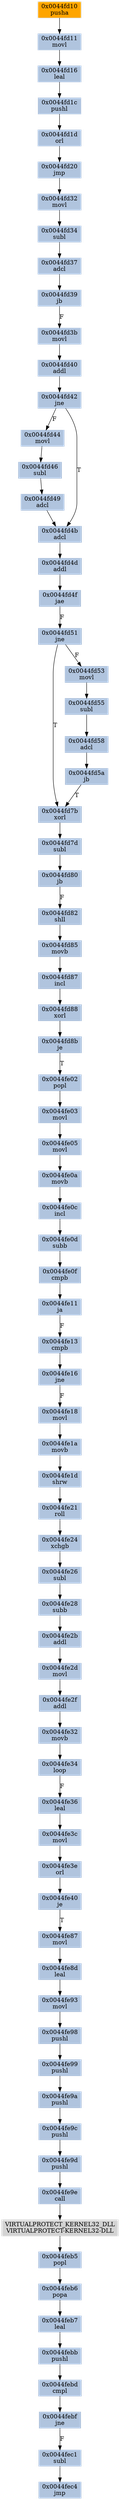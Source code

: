 strict digraph G {
	graph [bgcolor=transparent,
		name=G
	];
	node [color=lightsteelblue,
		fillcolor=lightsteelblue,
		shape=rectangle,
		style=filled
	];
	"0x0044fd40"	[label="0x0044fd40
addl"];
	"0x0044fd42"	[label="0x0044fd42
jne"];
	"0x0044fd40" -> "0x0044fd42"	[color="#000000"];
	"0x0044fe21"	[label="0x0044fe21
roll"];
	"0x0044fe24"	[label="0x0044fe24
xchgb"];
	"0x0044fe21" -> "0x0044fe24"	[color="#000000"];
	"0x0044fd85"	[label="0x0044fd85
movb"];
	"0x0044fd87"	[label="0x0044fd87
incl"];
	"0x0044fd85" -> "0x0044fd87"	[color="#000000"];
	"0x0044fe1a"	[label="0x0044fe1a
movb"];
	"0x0044fe1d"	[label="0x0044fe1d
shrw"];
	"0x0044fe1a" -> "0x0044fe1d"	[color="#000000"];
	"0x0044fd32"	[label="0x0044fd32
movl"];
	"0x0044fd34"	[label="0x0044fd34
subl"];
	"0x0044fd32" -> "0x0044fd34"	[color="#000000"];
	"0x0044fd39"	[label="0x0044fd39
jb"];
	"0x0044fd3b"	[label="0x0044fd3b
movl"];
	"0x0044fd39" -> "0x0044fd3b"	[color="#000000",
		label=F];
	"0x0044fe0a"	[label="0x0044fe0a
movb"];
	"0x0044fe0c"	[label="0x0044fe0c
incl"];
	"0x0044fe0a" -> "0x0044fe0c"	[color="#000000"];
	"0x0044fe13"	[label="0x0044fe13
cmpb"];
	"0x0044fe16"	[label="0x0044fe16
jne"];
	"0x0044fe13" -> "0x0044fe16"	[color="#000000"];
	"0x0044fd80"	[label="0x0044fd80
jb"];
	"0x0044fd82"	[label="0x0044fd82
shll"];
	"0x0044fd80" -> "0x0044fd82"	[color="#000000",
		label=F];
	"0x0044fe11"	[label="0x0044fe11
ja"];
	"0x0044fe11" -> "0x0044fe13"	[color="#000000",
		label=F];
	"0x0044fd44"	[label="0x0044fd44
movl"];
	"0x0044fd46"	[label="0x0044fd46
subl"];
	"0x0044fd44" -> "0x0044fd46"	[color="#000000"];
	"0x0044fe98"	[label="0x0044fe98
pushl"];
	"0x0044fe99"	[label="0x0044fe99
pushl"];
	"0x0044fe98" -> "0x0044fe99"	[color="#000000"];
	"0x0044fe8d"	[label="0x0044fe8d
leal"];
	"0x0044fe93"	[label="0x0044fe93
movl"];
	"0x0044fe8d" -> "0x0044fe93"	[color="#000000"];
	"0x0044fe87"	[label="0x0044fe87
movl"];
	"0x0044fe87" -> "0x0044fe8d"	[color="#000000"];
	"0x0044fd4d"	[label="0x0044fd4d
addl"];
	"0x0044fd4f"	[label="0x0044fd4f
jae"];
	"0x0044fd4d" -> "0x0044fd4f"	[color="#000000"];
	"0x0044fe26"	[label="0x0044fe26
subl"];
	"0x0044fe24" -> "0x0044fe26"	[color="#000000"];
	"0x0044fd58"	[label="0x0044fd58
adcl"];
	"0x0044fd5a"	[label="0x0044fd5a
jb"];
	"0x0044fd58" -> "0x0044fd5a"	[color="#000000"];
	"0x0044fe93" -> "0x0044fe98"	[color="#000000"];
	"0x0044fe36"	[label="0x0044fe36
leal"];
	"0x0044fe3c"	[label="0x0044fe3c
movl"];
	"0x0044fe36" -> "0x0044fe3c"	[color="#000000"];
	"0x0044fd42" -> "0x0044fd44"	[color="#000000",
		label=F];
	"0x0044fd4b"	[label="0x0044fd4b
adcl"];
	"0x0044fd42" -> "0x0044fd4b"	[color="#000000",
		label=T];
	"0x0044fe18"	[label="0x0044fe18
movl"];
	"0x0044fe18" -> "0x0044fe1a"	[color="#000000"];
	"0x0044fd55"	[label="0x0044fd55
subl"];
	"0x0044fd55" -> "0x0044fd58"	[color="#000000"];
	"0x0044fe9e"	[label="0x0044fe9e
call"];
	VIRTUALPROTECT_KERNEL32_DLL	[color=lightgrey,
		fillcolor=lightgrey,
		label="VIRTUALPROTECT_KERNEL32_DLL
VIRTUALPROTECT-KERNEL32-DLL"];
	"0x0044fe9e" -> VIRTUALPROTECT_KERNEL32_DLL	[color="#000000"];
	"0x0044fd1c"	[label="0x0044fd1c
pushl"];
	"0x0044fd1d"	[label="0x0044fd1d
orl"];
	"0x0044fd1c" -> "0x0044fd1d"	[color="#000000"];
	"0x0044fd20"	[label="0x0044fd20
jmp"];
	"0x0044fd1d" -> "0x0044fd20"	[color="#000000"];
	"0x0044fd37"	[label="0x0044fd37
adcl"];
	"0x0044fd37" -> "0x0044fd39"	[color="#000000"];
	"0x0044fe28"	[label="0x0044fe28
subb"];
	"0x0044fe2b"	[label="0x0044fe2b
addl"];
	"0x0044fe28" -> "0x0044fe2b"	[color="#000000"];
	"0x0044fe9c"	[label="0x0044fe9c
pushl"];
	"0x0044fe9d"	[label="0x0044fe9d
pushl"];
	"0x0044fe9c" -> "0x0044fe9d"	[color="#000000"];
	"0x0044fd88"	[label="0x0044fd88
xorl"];
	"0x0044fd87" -> "0x0044fd88"	[color="#000000"];
	"0x0044fe0f"	[label="0x0044fe0f
cmpb"];
	"0x0044fe0f" -> "0x0044fe11"	[color="#000000"];
	"0x0044fe03"	[label="0x0044fe03
movl"];
	"0x0044fe05"	[label="0x0044fe05
movl"];
	"0x0044fe03" -> "0x0044fe05"	[color="#000000"];
	"0x0044fe3e"	[label="0x0044fe3e
orl"];
	"0x0044fe40"	[label="0x0044fe40
je"];
	"0x0044fe3e" -> "0x0044fe40"	[color="#000000"];
	"0x0044fd4b" -> "0x0044fd4d"	[color="#000000"];
	"0x0044fd10"	[color=lightgrey,
		fillcolor=orange,
		label="0x0044fd10
pusha"];
	"0x0044fd11"	[label="0x0044fd11
movl"];
	"0x0044fd10" -> "0x0044fd11"	[color="#000000"];
	"0x0044fd3b" -> "0x0044fd40"	[color="#000000"];
	"0x0044febf"	[label="0x0044febf
jne"];
	"0x0044fec1"	[label="0x0044fec1
subl"];
	"0x0044febf" -> "0x0044fec1"	[color="#000000",
		label=F];
	"0x0044fd7b"	[label="0x0044fd7b
xorl"];
	"0x0044fd5a" -> "0x0044fd7b"	[color="#000000",
		label=T];
	"0x0044fe0d"	[label="0x0044fe0d
subb"];
	"0x0044fe0c" -> "0x0044fe0d"	[color="#000000"];
	"0x0044fd7d"	[label="0x0044fd7d
subl"];
	"0x0044fd7b" -> "0x0044fd7d"	[color="#000000"];
	"0x0044fec4"	[label="0x0044fec4
jmp"];
	"0x0044fe32"	[label="0x0044fe32
movb"];
	"0x0044fe34"	[label="0x0044fe34
loop"];
	"0x0044fe32" -> "0x0044fe34"	[color="#000000"];
	"0x0044feb7"	[label="0x0044feb7
leal"];
	"0x0044febb"	[label="0x0044febb
pushl"];
	"0x0044feb7" -> "0x0044febb"	[color="#000000"];
	"0x0044feb5"	[label="0x0044feb5
popl"];
	VIRTUALPROTECT_KERNEL32_DLL -> "0x0044feb5"	[color="#000000"];
	"0x0044febd"	[label="0x0044febd
cmpl"];
	"0x0044febb" -> "0x0044febd"	[color="#000000"];
	"0x0044febd" -> "0x0044febf"	[color="#000000"];
	"0x0044fe2d"	[label="0x0044fe2d
movl"];
	"0x0044fe2b" -> "0x0044fe2d"	[color="#000000"];
	"0x0044fe1d" -> "0x0044fe21"	[color="#000000"];
	"0x0044fe2f"	[label="0x0044fe2f
addl"];
	"0x0044fe2d" -> "0x0044fe2f"	[color="#000000"];
	"0x0044fe26" -> "0x0044fe28"	[color="#000000"];
	"0x0044fd51"	[label="0x0044fd51
jne"];
	"0x0044fd4f" -> "0x0044fd51"	[color="#000000",
		label=F];
	"0x0044fe9a"	[label="0x0044fe9a
pushl"];
	"0x0044fe99" -> "0x0044fe9a"	[color="#000000"];
	"0x0044fd8b"	[label="0x0044fd8b
je"];
	"0x0044fe02"	[label="0x0044fe02
popl"];
	"0x0044fd8b" -> "0x0044fe02"	[color="#000000",
		label=T];
	"0x0044fd34" -> "0x0044fd37"	[color="#000000"];
	"0x0044fd16"	[label="0x0044fd16
leal"];
	"0x0044fd11" -> "0x0044fd16"	[color="#000000"];
	"0x0044fd82" -> "0x0044fd85"	[color="#000000"];
	"0x0044fd7d" -> "0x0044fd80"	[color="#000000"];
	"0x0044fd53"	[label="0x0044fd53
movl"];
	"0x0044fd53" -> "0x0044fd55"	[color="#000000"];
	"0x0044fd20" -> "0x0044fd32"	[color="#000000"];
	"0x0044feb6"	[label="0x0044feb6
popa"];
	"0x0044feb6" -> "0x0044feb7"	[color="#000000"];
	"0x0044fd51" -> "0x0044fd7b"	[color="#000000",
		label=T];
	"0x0044fd51" -> "0x0044fd53"	[color="#000000",
		label=F];
	"0x0044fe3c" -> "0x0044fe3e"	[color="#000000"];
	"0x0044feb5" -> "0x0044feb6"	[color="#000000"];
	"0x0044fd88" -> "0x0044fd8b"	[color="#000000"];
	"0x0044fe0d" -> "0x0044fe0f"	[color="#000000"];
	"0x0044fe34" -> "0x0044fe36"	[color="#000000",
		label=F];
	"0x0044fe05" -> "0x0044fe0a"	[color="#000000"];
	"0x0044fec1" -> "0x0044fec4"	[color="#000000"];
	"0x0044fe9d" -> "0x0044fe9e"	[color="#000000"];
	"0x0044fe9a" -> "0x0044fe9c"	[color="#000000"];
	"0x0044fe16" -> "0x0044fe18"	[color="#000000",
		label=F];
	"0x0044fe40" -> "0x0044fe87"	[color="#000000",
		label=T];
	"0x0044fe2f" -> "0x0044fe32"	[color="#000000"];
	"0x0044fd16" -> "0x0044fd1c"	[color="#000000"];
	"0x0044fd49"	[label="0x0044fd49
adcl"];
	"0x0044fd49" -> "0x0044fd4b"	[color="#000000"];
	"0x0044fd46" -> "0x0044fd49"	[color="#000000"];
	"0x0044fe02" -> "0x0044fe03"	[color="#000000"];
}
